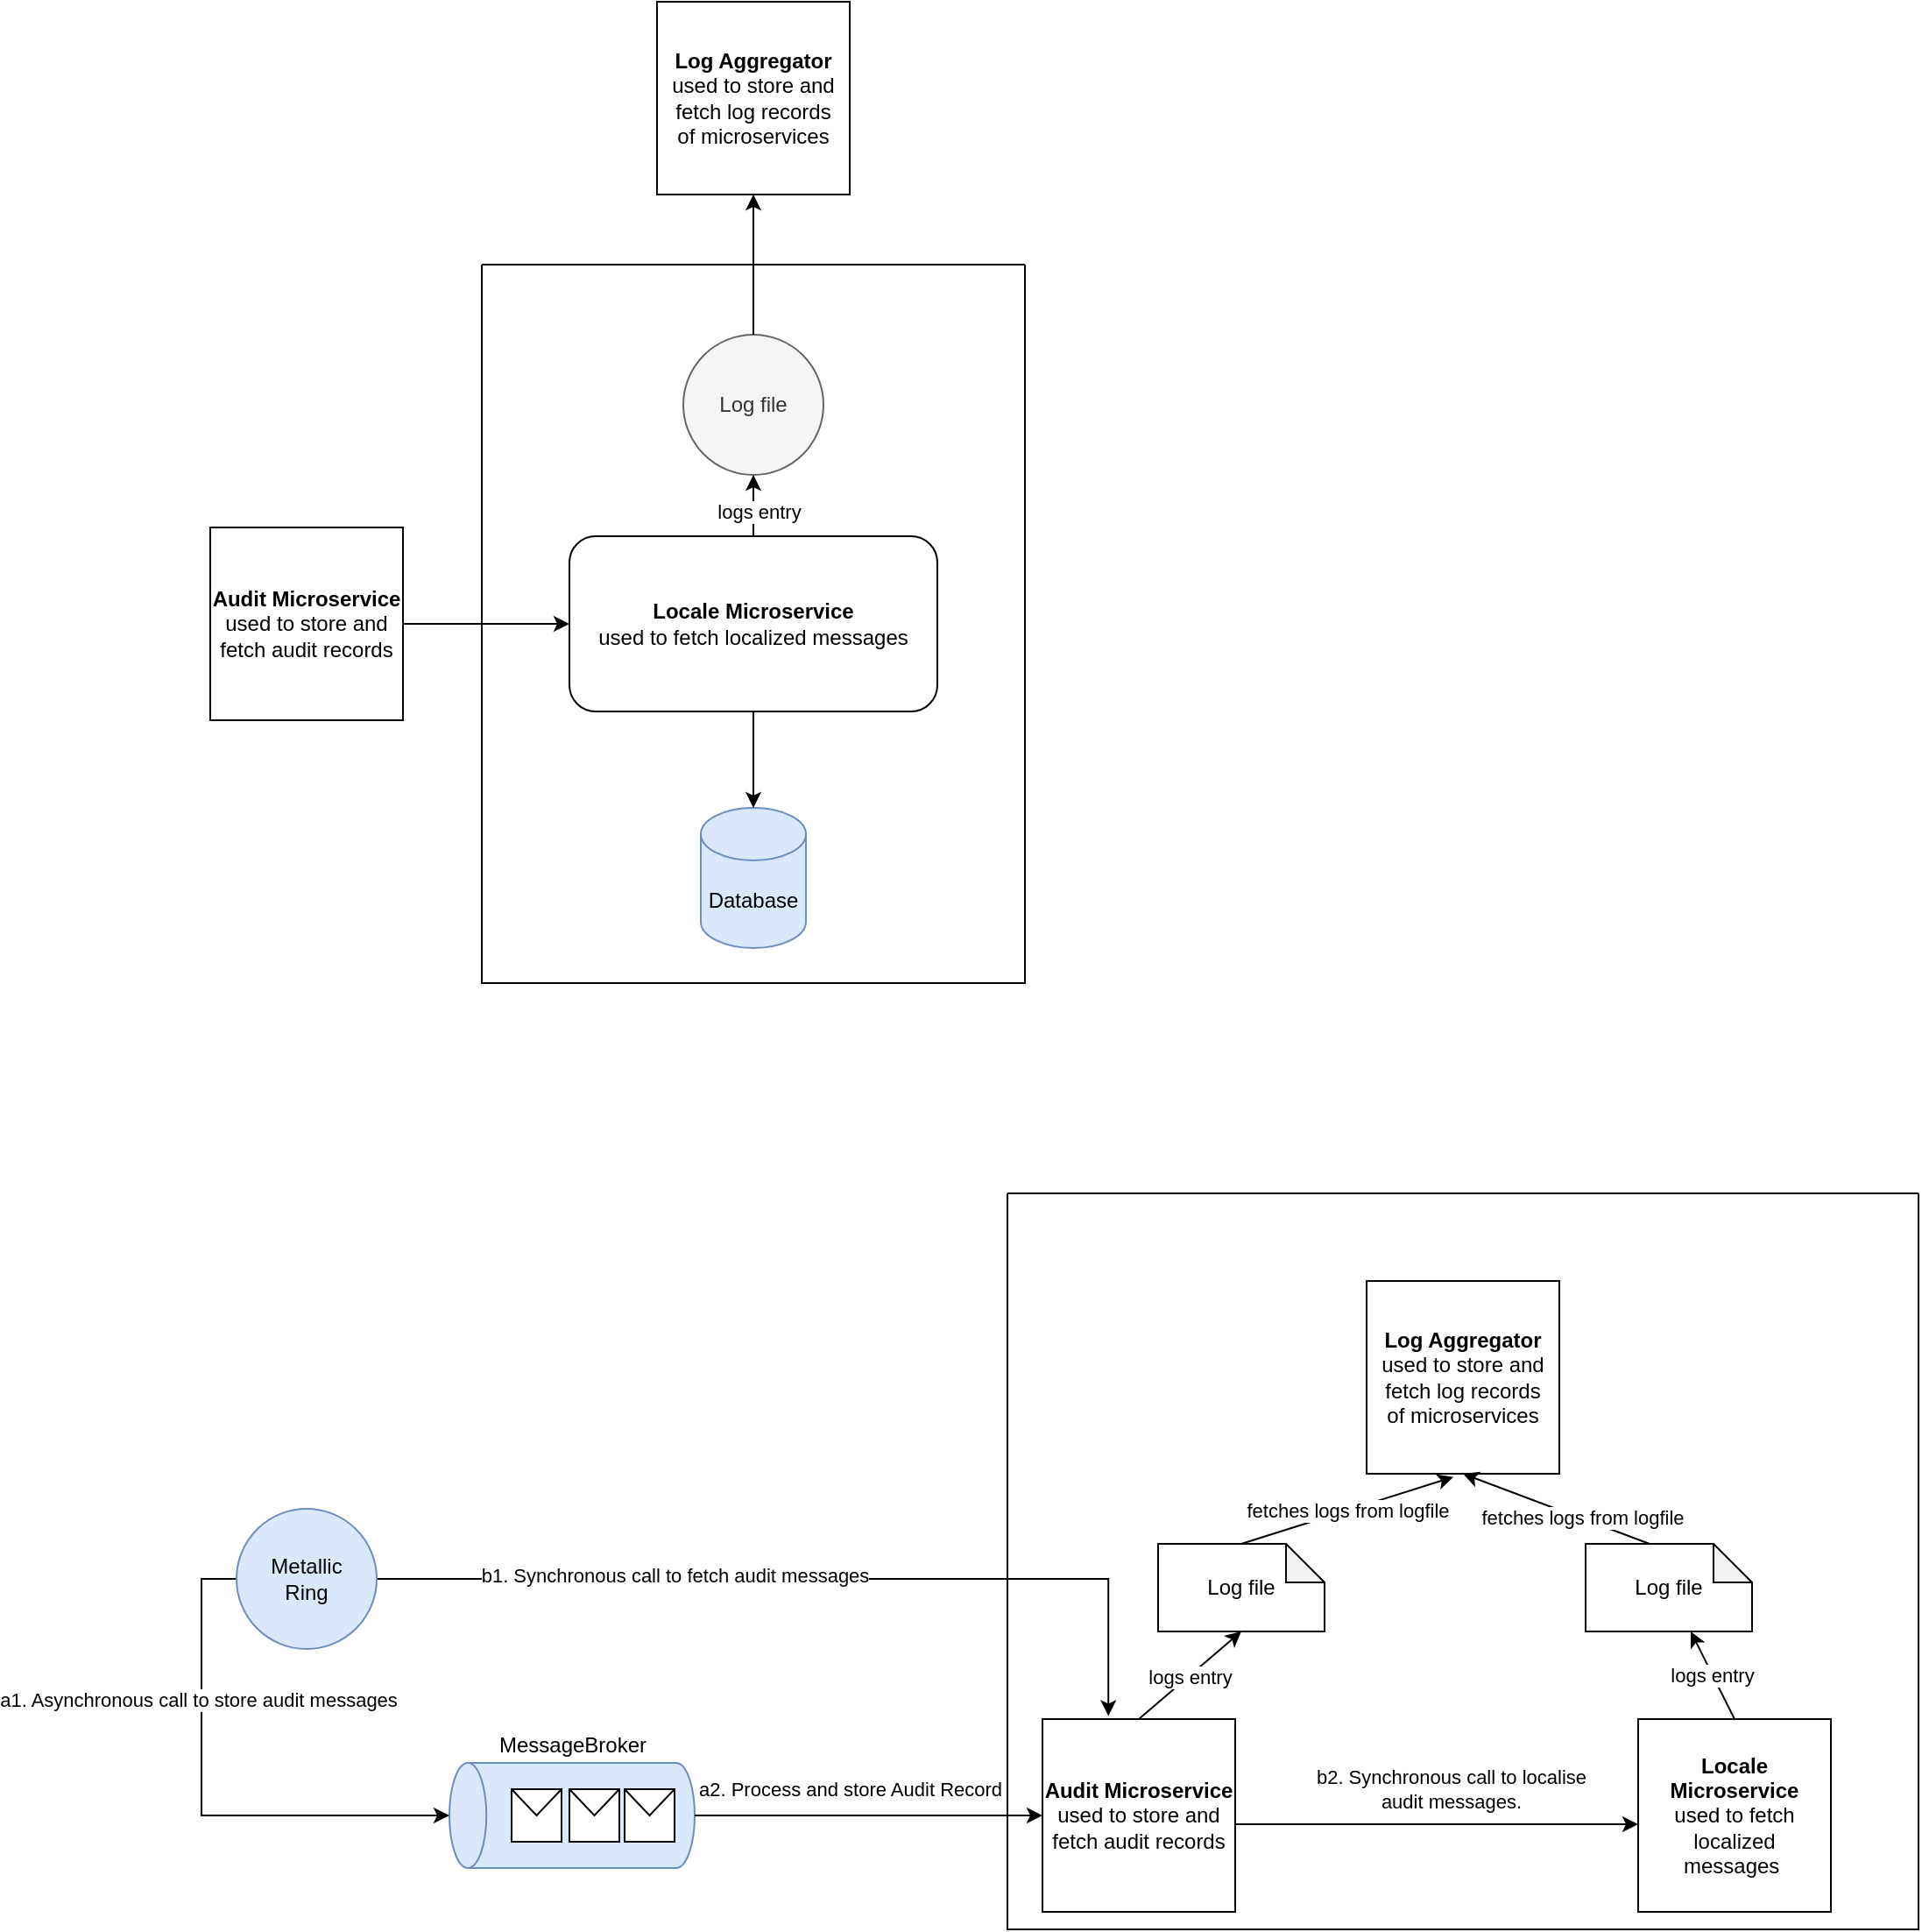 <mxfile version="20.2.2" type="github">
  <diagram id="M76jBjar-1vTpmpUjn1L" name="Page-1">
    <mxGraphModel dx="1234" dy="2337" grid="1" gridSize="10" guides="1" tooltips="1" connect="1" arrows="1" fold="1" page="1" pageScale="1" pageWidth="1200" pageHeight="1600" math="0" shadow="0">
      <root>
        <mxCell id="0" />
        <mxCell id="1" parent="0" />
        <mxCell id="6CfhSoayrOcvP-b4IXLZ-1" value="" style="swimlane;startSize=0;" parent="1" vertex="1">
          <mxGeometry x="340" y="-440" width="310" height="410" as="geometry" />
        </mxCell>
        <mxCell id="6CfhSoayrOcvP-b4IXLZ-2" value="Database" style="shape=cylinder3;whiteSpace=wrap;html=1;boundedLbl=1;backgroundOutline=1;size=15;fillColor=#dae8fc;strokeColor=#6c8ebf;" parent="6CfhSoayrOcvP-b4IXLZ-1" vertex="1">
          <mxGeometry x="125" y="310" width="60" height="80" as="geometry" />
        </mxCell>
        <mxCell id="6CfhSoayrOcvP-b4IXLZ-3" value="&lt;b&gt;Locale Microservice&lt;br&gt;&lt;/b&gt;used to fetch localized messages" style="rounded=1;whiteSpace=wrap;html=1;" parent="6CfhSoayrOcvP-b4IXLZ-1" vertex="1">
          <mxGeometry x="50" y="155" width="210" height="100" as="geometry" />
        </mxCell>
        <mxCell id="6CfhSoayrOcvP-b4IXLZ-5" value="" style="endArrow=classic;html=1;rounded=0;exitX=0.5;exitY=1;exitDx=0;exitDy=0;entryX=0.5;entryY=0;entryDx=0;entryDy=0;entryPerimeter=0;" parent="6CfhSoayrOcvP-b4IXLZ-1" source="6CfhSoayrOcvP-b4IXLZ-3" target="6CfhSoayrOcvP-b4IXLZ-2" edge="1">
          <mxGeometry width="50" height="50" relative="1" as="geometry">
            <mxPoint x="110" y="430" as="sourcePoint" />
            <mxPoint x="160" y="380" as="targetPoint" />
          </mxGeometry>
        </mxCell>
        <mxCell id="_NElhzHF7kQXaSPTzVRG-18" value="Log file" style="ellipse;whiteSpace=wrap;html=1;aspect=fixed;fillColor=#f5f5f5;fontColor=#333333;strokeColor=#666666;" parent="6CfhSoayrOcvP-b4IXLZ-1" vertex="1">
          <mxGeometry x="115" y="40" width="80" height="80" as="geometry" />
        </mxCell>
        <mxCell id="_NElhzHF7kQXaSPTzVRG-19" value="" style="endArrow=classic;html=1;rounded=0;exitX=0.5;exitY=0;exitDx=0;exitDy=0;" parent="6CfhSoayrOcvP-b4IXLZ-1" source="6CfhSoayrOcvP-b4IXLZ-3" target="_NElhzHF7kQXaSPTzVRG-18" edge="1">
          <mxGeometry width="50" height="50" relative="1" as="geometry">
            <mxPoint x="-60" y="350" as="sourcePoint" />
            <mxPoint x="-10" y="300" as="targetPoint" />
          </mxGeometry>
        </mxCell>
        <mxCell id="_NElhzHF7kQXaSPTzVRG-20" value="logs entry" style="edgeLabel;html=1;align=center;verticalAlign=middle;resizable=0;points=[];" parent="_NElhzHF7kQXaSPTzVRG-19" vertex="1" connectable="0">
          <mxGeometry x="-0.209" y="-3" relative="1" as="geometry">
            <mxPoint as="offset" />
          </mxGeometry>
        </mxCell>
        <mxCell id="6CfhSoayrOcvP-b4IXLZ-21" value="" style="swimlane;startSize=0;" parent="1" vertex="1">
          <mxGeometry x="640" y="90" width="520" height="420" as="geometry" />
        </mxCell>
        <mxCell id="6CfhSoayrOcvP-b4IXLZ-14" value="&lt;b&gt;Locale Microservice&lt;br&gt;&lt;/b&gt;used to fetch localized messages&amp;nbsp;" style="whiteSpace=wrap;html=1;aspect=fixed;" parent="6CfhSoayrOcvP-b4IXLZ-21" vertex="1">
          <mxGeometry x="360" y="300" width="110" height="110" as="geometry" />
        </mxCell>
        <mxCell id="6CfhSoayrOcvP-b4IXLZ-6" value="&lt;b&gt;Audit Microservice&lt;/b&gt;&lt;br&gt;used to store and fetch audit records" style="whiteSpace=wrap;html=1;aspect=fixed;" parent="6CfhSoayrOcvP-b4IXLZ-21" vertex="1">
          <mxGeometry x="20" y="300" width="110" height="110" as="geometry" />
        </mxCell>
        <mxCell id="6CfhSoayrOcvP-b4IXLZ-16" value="b2. Synchronous call to localise&lt;br&gt;audit messages." style="edgeStyle=orthogonalEdgeStyle;rounded=0;orthogonalLoop=1;jettySize=auto;html=1;exitX=1;exitY=0.5;exitDx=0;exitDy=0;" parent="6CfhSoayrOcvP-b4IXLZ-21" source="6CfhSoayrOcvP-b4IXLZ-6" target="6CfhSoayrOcvP-b4IXLZ-14" edge="1">
          <mxGeometry x="0.083" y="20" relative="1" as="geometry">
            <Array as="points">
              <mxPoint x="160" y="360" />
              <mxPoint x="160" y="360" />
            </Array>
            <mxPoint as="offset" />
          </mxGeometry>
        </mxCell>
        <mxCell id="6CfhSoayrOcvP-b4IXLZ-17" value="" style="endArrow=classic;html=1;rounded=0;exitX=0.5;exitY=0;exitDx=0;exitDy=0;entryX=0.5;entryY=1;entryDx=0;entryDy=0;entryPerimeter=0;" parent="6CfhSoayrOcvP-b4IXLZ-21" source="6CfhSoayrOcvP-b4IXLZ-6" target="_NElhzHF7kQXaSPTzVRG-23" edge="1">
          <mxGeometry width="50" height="50" relative="1" as="geometry">
            <mxPoint x="390" y="240" as="sourcePoint" />
            <mxPoint x="120" y="240" as="targetPoint" />
          </mxGeometry>
        </mxCell>
        <mxCell id="6CfhSoayrOcvP-b4IXLZ-24" value="logs entry" style="edgeLabel;html=1;align=center;verticalAlign=middle;resizable=0;points=[];" parent="6CfhSoayrOcvP-b4IXLZ-17" vertex="1" connectable="0">
          <mxGeometry x="-0.021" relative="1" as="geometry">
            <mxPoint as="offset" />
          </mxGeometry>
        </mxCell>
        <mxCell id="6CfhSoayrOcvP-b4IXLZ-13" value="&lt;b&gt;Log Aggregator&lt;br&gt;&lt;/b&gt;used to store and fetch log records&lt;br&gt;of microservices" style="whiteSpace=wrap;html=1;aspect=fixed;" parent="6CfhSoayrOcvP-b4IXLZ-21" vertex="1">
          <mxGeometry x="205" y="50" width="110" height="110" as="geometry" />
        </mxCell>
        <mxCell id="RCsCqfV9AFY7gwVdjFME-3" value="fetches logs from logfile" style="endArrow=classic;html=1;rounded=0;exitX=0.5;exitY=0;exitDx=0;exitDy=0;entryX=0.45;entryY=1.017;entryDx=0;entryDy=0;entryPerimeter=0;exitPerimeter=0;" parent="6CfhSoayrOcvP-b4IXLZ-21" source="_NElhzHF7kQXaSPTzVRG-23" target="6CfhSoayrOcvP-b4IXLZ-13" edge="1">
          <mxGeometry width="50" height="50" relative="1" as="geometry">
            <mxPoint x="148.284" y="171.716" as="sourcePoint" />
            <mxPoint x="380" y="200" as="targetPoint" />
          </mxGeometry>
        </mxCell>
        <mxCell id="p1d6yiStvHRsZGswFY6J-3" value="logs entry" style="endArrow=classic;html=1;rounded=0;exitX=0.5;exitY=0;exitDx=0;exitDy=0;entryX=0.625;entryY=1;entryDx=0;entryDy=0;entryPerimeter=0;" parent="6CfhSoayrOcvP-b4IXLZ-21" source="6CfhSoayrOcvP-b4IXLZ-14" edge="1">
          <mxGeometry width="50" height="50" relative="1" as="geometry">
            <mxPoint x="400" y="220" as="sourcePoint" />
            <mxPoint x="390" y="250" as="targetPoint" />
          </mxGeometry>
        </mxCell>
        <mxCell id="p1d6yiStvHRsZGswFY6J-2" value="" style="endArrow=classic;html=1;rounded=0;exitX=0;exitY=0;exitDx=36.5;exitDy=0;entryX=0.5;entryY=1;entryDx=0;entryDy=0;exitPerimeter=0;" parent="6CfhSoayrOcvP-b4IXLZ-21" source="_NElhzHF7kQXaSPTzVRG-24" target="6CfhSoayrOcvP-b4IXLZ-13" edge="1">
          <mxGeometry width="50" height="50" relative="1" as="geometry">
            <mxPoint x="380" y="170" as="sourcePoint" />
            <mxPoint x="250" y="190" as="targetPoint" />
          </mxGeometry>
        </mxCell>
        <mxCell id="_NElhzHF7kQXaSPTzVRG-25" value="fetches logs from logfile" style="edgeLabel;html=1;align=center;verticalAlign=middle;resizable=0;points=[];" parent="p1d6yiStvHRsZGswFY6J-2" vertex="1" connectable="0">
          <mxGeometry x="-0.271" relative="1" as="geometry">
            <mxPoint y="-1" as="offset" />
          </mxGeometry>
        </mxCell>
        <mxCell id="_NElhzHF7kQXaSPTzVRG-23" value="Log file" style="shape=note;whiteSpace=wrap;html=1;backgroundOutline=1;darkOpacity=0.05;size=22;" parent="6CfhSoayrOcvP-b4IXLZ-21" vertex="1">
          <mxGeometry x="86" y="200" width="95" height="50" as="geometry" />
        </mxCell>
        <mxCell id="_NElhzHF7kQXaSPTzVRG-24" value="Log file" style="shape=note;whiteSpace=wrap;html=1;backgroundOutline=1;darkOpacity=0.05;size=22;" parent="6CfhSoayrOcvP-b4IXLZ-21" vertex="1">
          <mxGeometry x="330" y="200" width="95" height="50" as="geometry" />
        </mxCell>
        <mxCell id="_NElhzHF7kQXaSPTzVRG-5" value="" style="shape=cylinder3;whiteSpace=wrap;html=1;boundedLbl=1;backgroundOutline=1;size=10.553;rotation=-90;fillColor=#dae8fc;strokeColor=#6c8ebf;" parent="1" vertex="1">
          <mxGeometry x="361.5" y="375" width="60" height="140" as="geometry" />
        </mxCell>
        <mxCell id="_NElhzHF7kQXaSPTzVRG-8" value="" style="endArrow=classic;html=1;rounded=0;exitX=0.5;exitY=1;exitDx=0;exitDy=0;exitPerimeter=0;entryX=0;entryY=0.5;entryDx=0;entryDy=0;" parent="1" source="_NElhzHF7kQXaSPTzVRG-5" target="6CfhSoayrOcvP-b4IXLZ-6" edge="1">
          <mxGeometry width="50" height="50" relative="1" as="geometry">
            <mxPoint x="470" y="450" as="sourcePoint" />
            <mxPoint x="520" y="400" as="targetPoint" />
          </mxGeometry>
        </mxCell>
        <mxCell id="_NElhzHF7kQXaSPTzVRG-26" value="a2. Process and store Audit Record" style="edgeLabel;html=1;align=center;verticalAlign=middle;resizable=0;points=[];" parent="_NElhzHF7kQXaSPTzVRG-8" vertex="1" connectable="0">
          <mxGeometry x="-0.178" y="-1" relative="1" as="geometry">
            <mxPoint x="7" y="-16" as="offset" />
          </mxGeometry>
        </mxCell>
        <mxCell id="_NElhzHF7kQXaSPTzVRG-9" value="" style="shape=message;html=1;whiteSpace=wrap;html=1;outlineConnect=0;" parent="1" vertex="1">
          <mxGeometry x="421.5" y="430" width="28.5" height="30" as="geometry" />
        </mxCell>
        <mxCell id="_NElhzHF7kQXaSPTzVRG-10" value="" style="shape=message;html=1;whiteSpace=wrap;html=1;outlineConnect=0;" parent="1" vertex="1">
          <mxGeometry x="390" y="430" width="28.5" height="30" as="geometry" />
        </mxCell>
        <mxCell id="_NElhzHF7kQXaSPTzVRG-11" value="" style="shape=message;html=1;whiteSpace=wrap;html=1;outlineConnect=0;" parent="1" vertex="1">
          <mxGeometry x="357" y="430" width="28.5" height="30" as="geometry" />
        </mxCell>
        <mxCell id="_NElhzHF7kQXaSPTzVRG-14" value="MessageBroker" style="text;html=1;strokeColor=none;fillColor=none;align=center;verticalAlign=middle;whiteSpace=wrap;rounded=0;" parent="1" vertex="1">
          <mxGeometry x="361.5" y="390" width="60" height="30" as="geometry" />
        </mxCell>
        <mxCell id="_NElhzHF7kQXaSPTzVRG-15" value="&lt;b&gt;Audit Microservice&lt;/b&gt;&lt;br&gt;used to store and fetch audit records" style="whiteSpace=wrap;html=1;aspect=fixed;" parent="1" vertex="1">
          <mxGeometry x="185" y="-290" width="110" height="110" as="geometry" />
        </mxCell>
        <mxCell id="_NElhzHF7kQXaSPTzVRG-16" value="" style="endArrow=classic;html=1;rounded=0;exitX=1;exitY=0.5;exitDx=0;exitDy=0;" parent="1" source="_NElhzHF7kQXaSPTzVRG-15" target="6CfhSoayrOcvP-b4IXLZ-3" edge="1">
          <mxGeometry width="50" height="50" relative="1" as="geometry">
            <mxPoint x="280" as="sourcePoint" />
            <mxPoint x="330" y="-50" as="targetPoint" />
          </mxGeometry>
        </mxCell>
        <mxCell id="_NElhzHF7kQXaSPTzVRG-21" value="&lt;b&gt;Log Aggregator&lt;br&gt;&lt;/b&gt;used to store and fetch log records&lt;br&gt;of microservices" style="whiteSpace=wrap;html=1;aspect=fixed;" parent="1" vertex="1">
          <mxGeometry x="440" y="-590" width="110" height="110" as="geometry" />
        </mxCell>
        <mxCell id="_NElhzHF7kQXaSPTzVRG-22" value="" style="edgeStyle=orthogonalEdgeStyle;rounded=0;orthogonalLoop=1;jettySize=auto;html=1;" parent="1" source="_NElhzHF7kQXaSPTzVRG-18" target="_NElhzHF7kQXaSPTzVRG-21" edge="1">
          <mxGeometry relative="1" as="geometry" />
        </mxCell>
        <mxCell id="_NElhzHF7kQXaSPTzVRG-28" style="edgeStyle=orthogonalEdgeStyle;rounded=0;orthogonalLoop=1;jettySize=auto;html=1;exitX=1;exitY=0.5;exitDx=0;exitDy=0;entryX=0.342;entryY=-0.016;entryDx=0;entryDy=0;entryPerimeter=0;" parent="1" source="_NElhzHF7kQXaSPTzVRG-27" target="6CfhSoayrOcvP-b4IXLZ-6" edge="1">
          <mxGeometry relative="1" as="geometry" />
        </mxCell>
        <mxCell id="_NElhzHF7kQXaSPTzVRG-29" value="b1. Synchronous call to fetch audit messages" style="edgeLabel;html=1;align=center;verticalAlign=middle;resizable=0;points=[];" parent="_NElhzHF7kQXaSPTzVRG-28" vertex="1" connectable="0">
          <mxGeometry x="-0.317" y="2" relative="1" as="geometry">
            <mxPoint as="offset" />
          </mxGeometry>
        </mxCell>
        <mxCell id="_NElhzHF7kQXaSPTzVRG-30" style="edgeStyle=orthogonalEdgeStyle;rounded=0;orthogonalLoop=1;jettySize=auto;html=1;exitX=0;exitY=0.5;exitDx=0;exitDy=0;entryX=0.5;entryY=0;entryDx=0;entryDy=0;entryPerimeter=0;" parent="1" source="_NElhzHF7kQXaSPTzVRG-27" target="_NElhzHF7kQXaSPTzVRG-5" edge="1">
          <mxGeometry relative="1" as="geometry" />
        </mxCell>
        <mxCell id="_NElhzHF7kQXaSPTzVRG-31" value="a1. Asynchronous call to store audit messages" style="edgeLabel;html=1;align=center;verticalAlign=middle;resizable=0;points=[];" parent="_NElhzHF7kQXaSPTzVRG-30" vertex="1" connectable="0">
          <mxGeometry x="-0.506" y="-2" relative="1" as="geometry">
            <mxPoint y="16" as="offset" />
          </mxGeometry>
        </mxCell>
        <mxCell id="_NElhzHF7kQXaSPTzVRG-27" value="Metallic&lt;br&gt;Ring" style="ellipse;whiteSpace=wrap;html=1;aspect=fixed;fillColor=#dae8fc;strokeColor=#6c8ebf;" parent="1" vertex="1">
          <mxGeometry x="200" y="270" width="80" height="80" as="geometry" />
        </mxCell>
      </root>
    </mxGraphModel>
  </diagram>
</mxfile>
